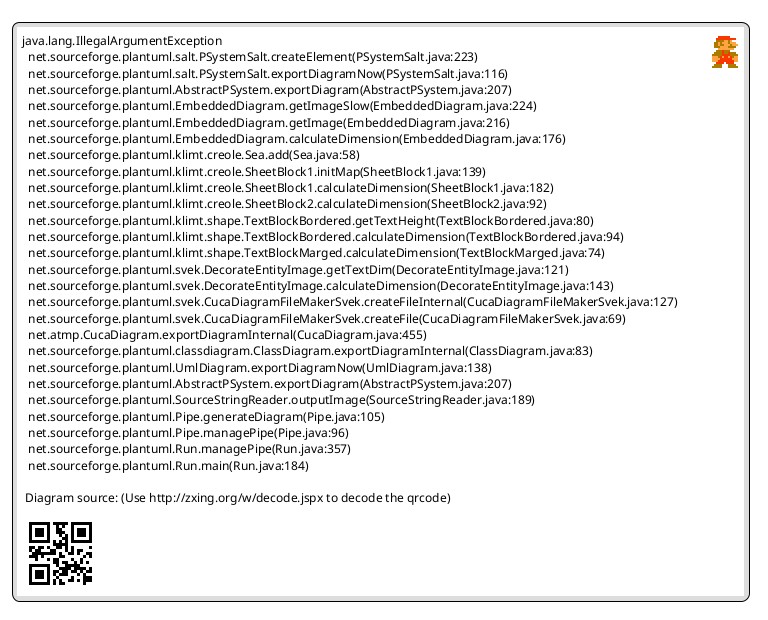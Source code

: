 @startuml

!definelong EditQueryConditionsView
{
  {+
    {
       {
         Theme      | {^IPE^ |[<&menu>]}
         --|--
         **Border**
         --|--
         Size   | { "1" | <&elevator>}
         Alpha  | { "1" | <&elevator>}
         Color  | {^green^|[<&eyedropper>]}
         --|--
         **Background**
         --|--
         Size   | "default" 
         Color  | {^green^|[<&eyedropper>]}
         Alpha  | 1 <&elevator>
         Image  | "URL"
         --|--
         **Graphic**
         --|--
         Name             | "   "
         Width            | "   "
         Height           | "   "
         Opacity          | { "1" | <&elevator>}
         X Offset         | { "0" | <&elevator>}
         Y Offset         | { "0" | <&elevator>}
         External graphic | "URL"
         --|--
         **Stroke**
         --|--
          Color     | {^green^|[<&eyedropper>]}
          Opacity   | { "1" | <&elevator>}
          Width     | "  "
          Linecap   | ^Round^
          Dashstyle | ^Solid^
         --|--
         **Fill**
         --|--
         Opacity |  { "1" | <&elevator>}
         Color | {^green^|[<&eyedropper>]}
         --|--
         **Misc.**
         --|--
         Point Radius | { "1" | <&elevator>}
         cursor       | ^pointer^
         rotation     | "0° "
         display      | [X] Show
       }
    }
    ---
    { [ Reset] | [Cancel] | [ Save ]}
  }
}
!enddefinelong

!ifdef display
!else
    legend
    {{
    salt
       EditQueryConditionsView
    }}
    end legend
!endif
@enduml